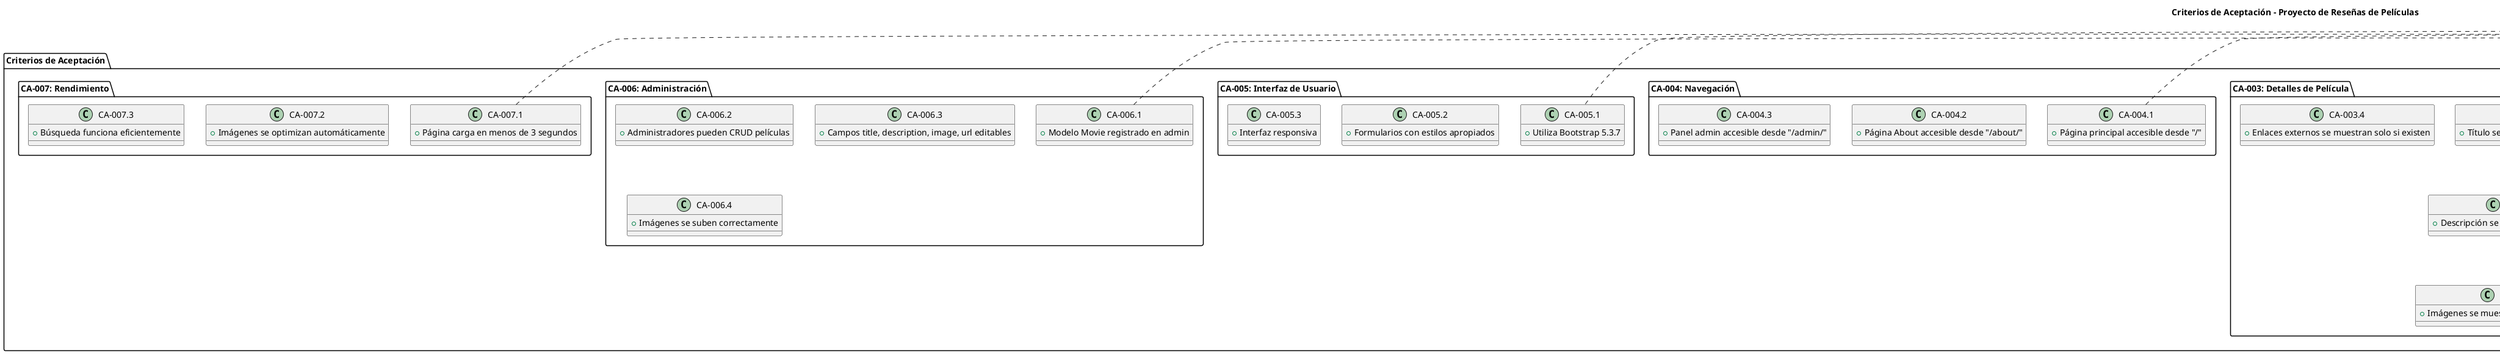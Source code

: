 @startuml Criterios de Aceptación

!define RECTANGLE class

title Criterios de Aceptación - Proyecto de Reseñas de Películas

package "Criterios de Aceptación" {
  
  package "CA-001: Visualización de Lista" {
    RECTANGLE "CA-001.1" as CA001_1 {
      + La página principal muestra todas las películas
    }
    RECTANGLE "CA-001.2" as CA001_2 {
      + Cada película muestra título, descripción e imagen
    }
    RECTANGLE "CA-001.3" as CA001_3 {
      + Las imágenes se muestran con Bootstrap
    }
    RECTANGLE "CA-001.4" as CA001_4 {
      + La lista se actualiza automáticamente
    }
  }
  
  package "CA-002: Funcionalidad de Búsqueda" {
    RECTANGLE "CA-002.1" as CA002_1 {
      + Existe campo de búsqueda en página principal
    }
    RECTANGLE "CA-002.2" as CA002_2 {
      + Búsqueda filtra por título (insensible a mayúsculas)
    }
    RECTANGLE "CA-002.3" as CA002_3 {
      + Se muestra el término de búsqueda utilizado
    }
    RECTANGLE "CA-002.4" as CA002_4 {
      + Si no hay resultados, muestra lista vacía
    }
    RECTANGLE "CA-002.5" as CA002_5 {
      + Si no hay término, muestra todas las películas
    }
  }
  
  package "CA-003: Detalles de Película" {
    RECTANGLE "CA-003.1" as CA003_1 {
      + Título se muestra en formato H2
    }
    RECTANGLE "CA-003.2" as CA003_2 {
      + Descripción se muestra en formato H3
    }
    RECTANGLE "CA-003.3" as CA003_3 {
      + Imágenes se muestran con clase img-fluid
    }
    RECTANGLE "CA-003.4" as CA003_4 {
      + Enlaces externos se muestran solo si existen
    }
  }
  
  package "CA-004: Navegación" {
    RECTANGLE "CA-004.1" as CA004_1 {
      + Página principal accesible desde "/"
    }
    RECTANGLE "CA-004.2" as CA004_2 {
      + Página About accesible desde "/about/"
    }
    RECTANGLE "CA-004.3" as CA004_3 {
      + Panel admin accesible desde "/admin/"
    }
  }
  
  package "CA-005: Interfaz de Usuario" {
    RECTANGLE "CA-005.1" as CA005_1 {
      + Utiliza Bootstrap 5.3.7
    }
    RECTANGLE "CA-005.2" as CA005_2 {
      + Formularios con estilos apropiados
    }
    RECTANGLE "CA-005.3" as CA005_3 {
      + Interfaz responsiva
    }
  }
  
  package "CA-006: Administración" {
    RECTANGLE "CA-006.1" as CA006_1 {
      + Modelo Movie registrado en admin
    }
    RECTANGLE "CA-006.2" as CA006_2 {
      + Administradores pueden CRUD películas
    }
    RECTANGLE "CA-006.3" as CA006_3 {
      + Campos title, description, image, url editables
    }
    RECTANGLE "CA-006.4" as CA006_4 {
      + Imágenes se suben correctamente
    }
  }
  
  package "CA-007: Rendimiento" {
    RECTANGLE "CA-007.1" as CA007_1 {
      + Página carga en menos de 3 segundos
    }
    RECTANGLE "CA-007.2" as CA007_2 {
      + Imágenes se optimizan automáticamente
    }
    RECTANGLE "CA-007.3" as CA007_3 {
      + Búsqueda funciona eficientemente
    }
  }
}

package "Estados" {
  note right of CA001_1 : Estado: IMPLEMENTADO
  note right of CA002_1 : Estado: IMPLEMENTADO
  note right of CA003_1 : Estado: IMPLEMENTADO
  note right of CA004_1 : Estado: IMPLEMENTADO
  note right of CA005_1 : Estado: IMPLEMENTADO
  note right of CA006_1 : Estado: IMPLEMENTADO
  note right of CA007_1 : Estado: IMPLEMENTADO
}

CA001_1 --> CA001_2 : Depende de
CA001_2 --> CA001_3 : Depende de
CA002_1 --> CA002_2 : Depende de
CA003_1 --> CA003_2 : Depende de
CA003_2 --> CA003_3 : Depende de

@enduml 